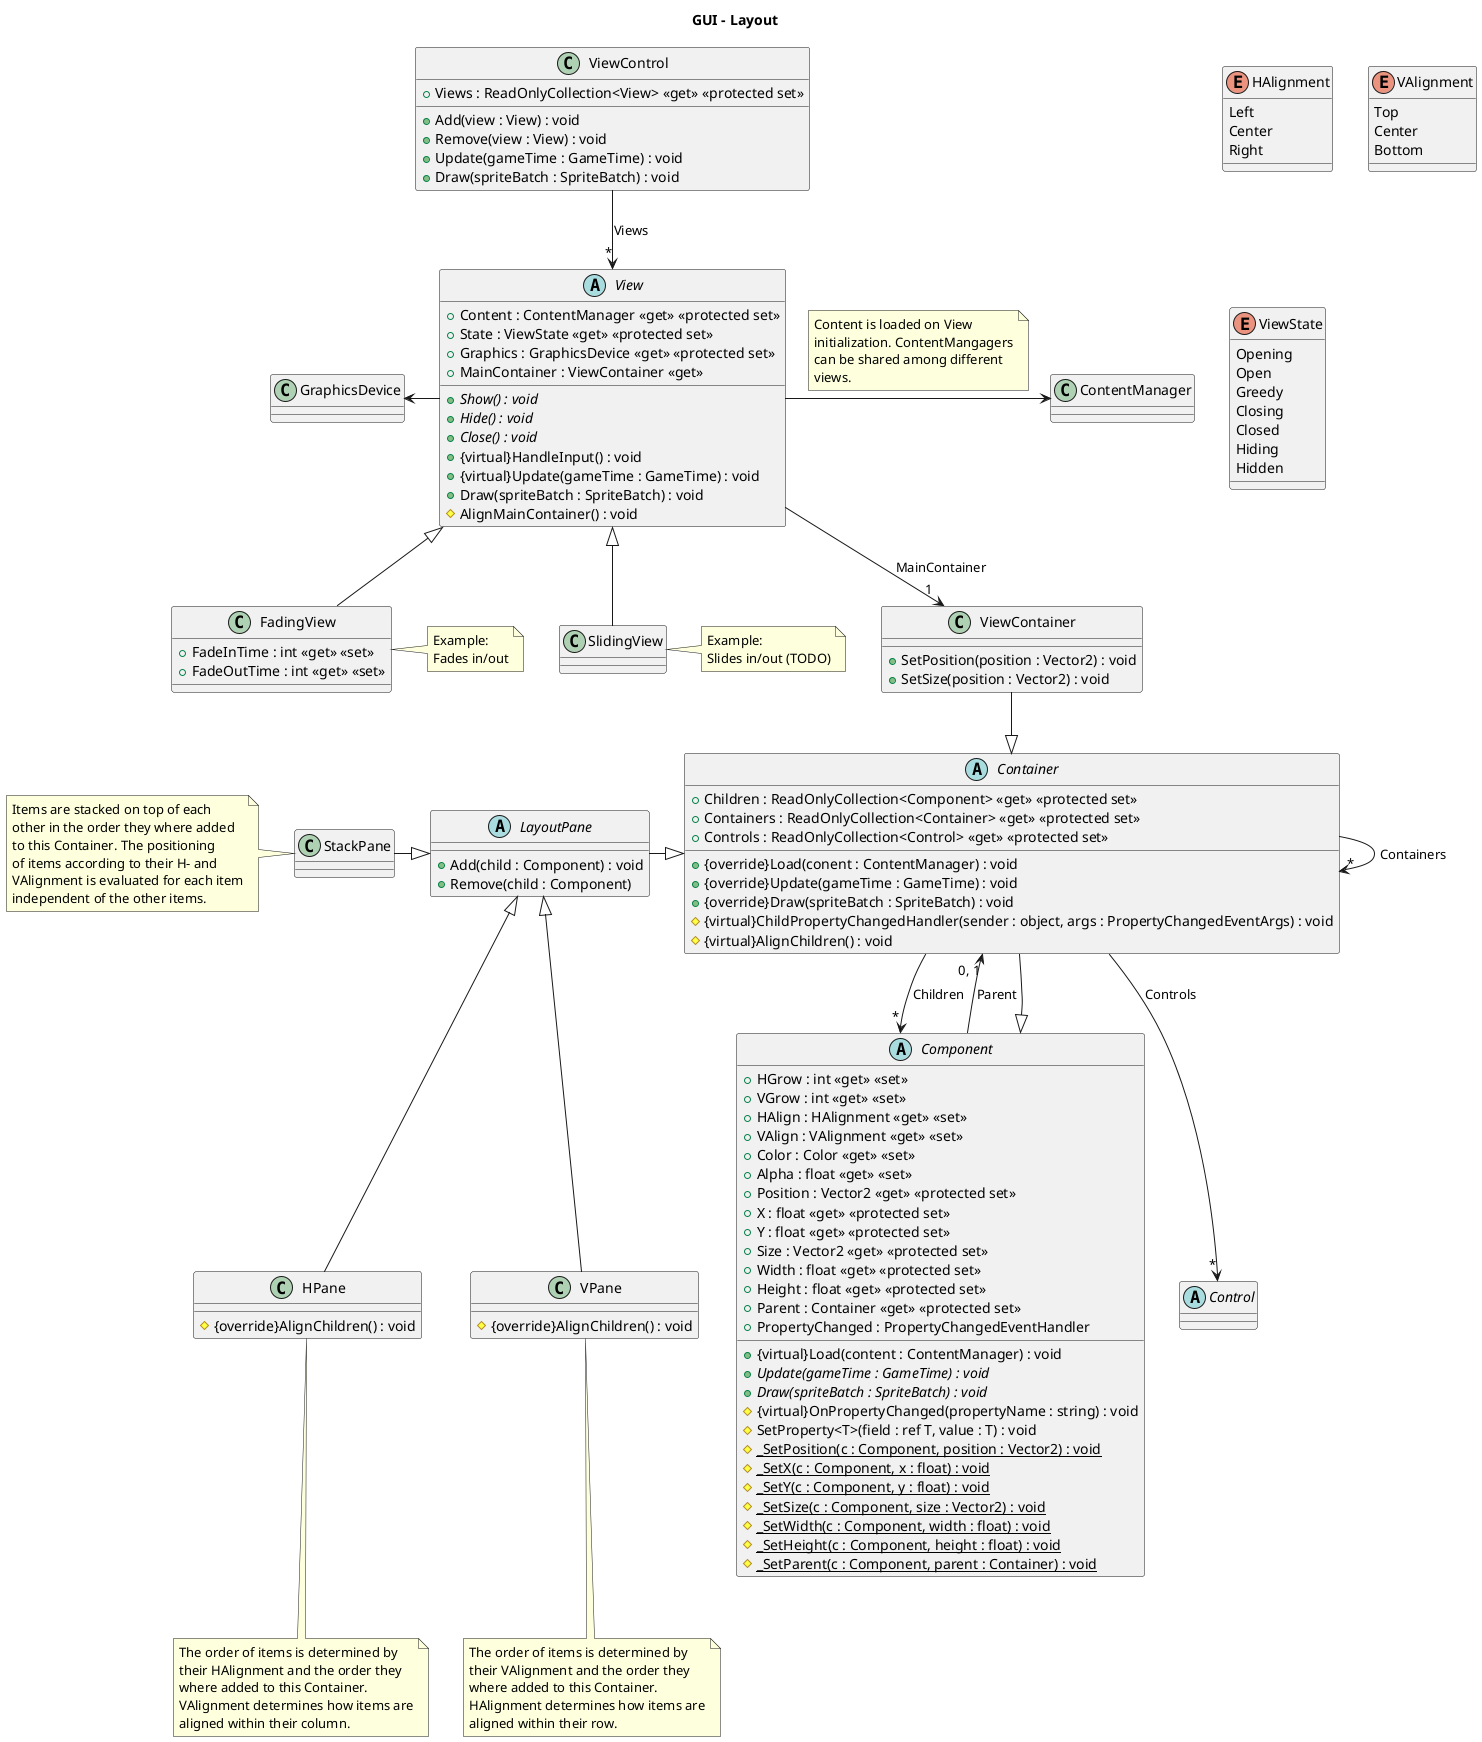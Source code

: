 @startuml LayoutPanes
''''''''''
' Page 1 '
''''''''''
title GUI - Layout

enum HAlignment {
    Left
    Center
    Right
}

enum VAlignment {
    Top
    Center
    Bottom
}

enum ViewState {
    Opening
    Open
    Greedy
    Closing
    Closed
    Hiding
    Hidden
}

abstract class View {
    + Content : ContentManager <<get>> <<protected set>>
    + State : ViewState <<get>> <<protected set>>
    + Graphics : GraphicsDevice <<get>> <<protected set>>
    + MainContainer : ViewContainer <<get>>
    + {abstract}Show() : void
    + {abstract}Hide() : void
    + {abstract}Close() : void
    + {virtual}HandleInput() : void
    + {virtual}Update(gameTime : GameTime) : void
    + Draw(spriteBatch : SpriteBatch) : void
    # AlignMainContainer() : void
}

View -left-> GraphicsDevice
View -right-> ContentManager
note top on link
Content is loaded on View
initialization. ContentMangagers
can be shared among different
views.
end note

class FadingView {
    + FadeInTime : int <<get>> <<set>>
    + FadeOutTime : int <<get>> <<set>>    
}

note right: Example:\nFades in/out
FadingView -up-|> View

class SlidingView
note right: Example:\nSlides in/out (TODO)
SlidingView -up-|> View

class ViewControl {
    + Views : ReadOnlyCollection<View> <<get>> <<protected set>>
    + Add(view : View) : void
    + Remove(view : View) : void
    + Update(gameTime : GameTime) : void
    + Draw(spriteBatch : SpriteBatch) : void
}

ViewControl --> "*" View : Views

abstract class Component {
    + HGrow : int <<get>> <<set>>
    + VGrow : int <<get>> <<set>>
    + HAlign : HAlignment <<get>> <<set>>
    + VAlign : VAlignment <<get>> <<set>>
    + Color : Color <<get>> <<set>>
    + Alpha : float <<get>> <<set>>
    + Position : Vector2 <<get>> <<protected set>>
    + X : float <<get>> <<protected set>>
    + Y : float <<get>> <<protected set>>
    + Size : Vector2 <<get>> <<protected set>>
    + Width : float <<get>> <<protected set>>
    + Height : float <<get>> <<protected set>>
    + Parent : Container <<get>> <<protected set>>
    + PropertyChanged : PropertyChangedEventHandler
    + {virtual}Load(content : ContentManager) : void
    + {abstract}Update(gameTime : GameTime) : void
    + {abstract}Draw(spriteBatch : SpriteBatch) : void
    # {virtual}OnPropertyChanged(propertyName : string) : void
    # SetProperty<T>(field : ref T, value : T) : void
    # {static}_SetPosition(c : Component, position : Vector2) : void
    # {static}_SetX(c : Component, x : float) : void
    # {static}_SetY(c : Component, y : float) : void
    # {static}_SetSize(c : Component, size : Vector2) : void
    # {static}_SetWidth(c : Component, width : float) : void
    # {static}_SetHeight(c : Component, height : float) : void
    # {static}_SetParent(c : Component, parent : Container) : void
}

Component --> "0, 1" Container : Parent

abstract class Container {
    + Children : ReadOnlyCollection<Component> <<get>> <<protected set>>
    + Containers : ReadOnlyCollection<Container> <<get>> <<protected set>>
    + Controls : ReadOnlyCollection<Control> <<get>> <<protected set>>
    + {override}Load(conent : ContentManager) : void
    + {override}Update(gameTime : GameTime) : void
    + {override}Draw(spriteBatch : SpriteBatch) : void
    # {virtual}ChildPropertyChangedHandler(sender : object, args : PropertyChangedEventArgs) : void
    # {virtual}AlignChildren() : void
}

class ViewContainer {
    + SetPosition(position : Vector2) : void
    + SetSize(position : Vector2) : void
}

ViewContainer --|> Container
View --> "1" ViewContainer : MainContainer

abstract class Control
Container -up-|> Component
Container --> "*" Component : Children
Container --> "*" Container : Containers
Container --> "*" Control : Controls

abstract class LayoutPane {
    + Add(child : Component) : void
    + Remove(child : Component)
}

LayoutPane -right-|> Container

class HPane {
    # {override}AlignChildren() : void
}

note bottom
The order of items is determined by
their HAlignment and the order they
where added to this Container.
VAlignment determines how items are
aligned within their column.
end note

class VPane {
    # {override}AlignChildren() : void
}

note bottom
The order of items is determined by
their VAlignment and the order they
where added to this Container.
HAlignment determines how items are
aligned within their row.
end note

class StackPane
note left
Items are stacked on top of each
other in the order they where added
to this Container. The positioning
of items according to their H- and
VAlignment is evaluated for each item
independent of the other items.
end note

HPane -up-|> LayoutPane
VPane -up-|> LayoutPane
StackPane -|> LayoutPane


''''''''''
' Page 2 '
''''''''''
newpage
title GUI - Controls

enum Orientation {
    Horizontal
    RHorizontal
    Vertical
    RVertical
}

class TextItem {
    + Font : SpriteFont <<get>> <<set>>
    + Text : string <<get>> <<set>>
    + {override} Update(gameTime : GameTime) : void
    + {override} Draw(spriteBatch : SpriteBatch) : void
}

class ImageItem {
    + Image : Texture2D <<get>> <<protected set>>
    + {override} Update(gameTime : GameTime) : void
    + {override} Draw(spriteBatch : SpriteBatch) : void
}

abstract class Component
TextItem -up-|> Component
ImageItem -up-|> Component

abstract class Control {
    + IsFocused : bool <<get>> <<protected set>>
    + IsDisabled : bool <<get>> <<protected set>>
    + Action : EventHandler
    + Enabled : EventHandler
    + Disabled : EventHandler
    + FocusGain : EventHandler
    + FocusLoss : EventHandler
    + KeyPressed : KeyEventHandler
    + KeyReleased : KeyEventHandler
    # {virtual} HandleMouse() : void
    # {virtula} HandleKeyboard() : void
    # {virtual} HandleGamepad() : void
    # {virtual} HandleTouch() : void
    # {virtual} OnAction() : void
    # {virtual} OnEnabled() : void
    # {virtual} OnDisabled() : void
    # {virtual} OnFocusGain() : void
    # {virtual} OnFocusLoss() : void
    # {virtual} OnKeyPressed() : void
    # {virtual} OnKeyReleased() : void
    # HandleInput() : void
}

abstract class Container
Control -up-|>Container

class MenuItem {
    + Orientation : Orientation <<get>> <<protected set>>
    + Text : TextItem <<get>> <<protected set>>
    + Image : ImageItem <<get>> <<protected set>>
}

MenuItem -up-|> Control
MenuItem -up-> "0, 1" TextItem : Text
MenuItem -up-> "0, 1" ImageItem : Image

abstract class Menu {
    + Items : ReadOnlyCollection<MenuItem> <<get>> <<protected set>>
    + AddItem(item : MenuItem) : void
    + RemoveItem(item : MenuItem) : void
    # {abstract} AlignItems() : void
}

Menu -up-|> MenuItem
Menu --> "*" MenuItem

class ListMenu {
    + {unused} SelectedIndex : int <<get>> <<protected set>>
    + ItemsOrientation : Orientation <<get>> <<set>>
    # {override} AlignItems() : void
    # {override} OnPropertyChanged(propertyName : string) : void
}

class RingMenu {

}
note bottom: TODO

ListMenu -up-|> Menu
RingMenu -up-|> Menu

class TextBox {
    + Text : string <<get>> <<protected set>>
    + IsFocused : bool <<get>> <<protected set>>
    + TextBoxTexture : Texture2D <<get>> <<protected set>>
    + TextBoxColor : Color <<get>> <<set>>
}

TextBox -left-|> Control

class ScrollBar {
    + ScrollBarPosition : float <<get>> <<protected set>>
    + ScrollBarTexture : Texture2D <<get>> <<protected set>>
    + ScrollTexture : Texture2D <<get>> <<protected set>>
    + ScrollColor : Color <<get>> <<set>>
}

ScrollBar -up-|> Control

class ProgressBar {
    + Progress : float <<get>> <<set>>
    + ProgressBarTexture : Texture2D <<get>> <<protected set>>
    + BackgroundTexture : Texture2D <<get>> <<protected set>>
    + BackgroundColor : Color <<get>> <<set>>
}

ProgressBar -up-|> Control

class CheckBox
class RadioBox
class RadioGroup

CheckBox -left-|> Control
RadioBox -left-|> Control
RadioGroup --> "*" RadioBox : Radios

@enduml